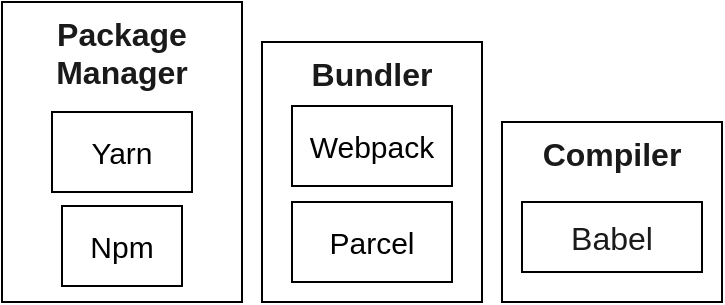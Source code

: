 <mxfile version="12.4.3" type="github" pages="1">
  <diagram id="Bd32HZm1Y8YJOhgkvfDT" name="Page-1">
    <mxGraphModel dx="1943" dy="1146" grid="1" gridSize="10" guides="1" tooltips="1" connect="1" arrows="1" fold="1" page="1" pageScale="1" pageWidth="850" pageHeight="1100" math="0" shadow="0">
      <root>
        <mxCell id="0"/>
        <mxCell id="1" parent="0"/>
        <mxCell id="oETHvTald3iQSpr4ZHWJ-4" value="&lt;span style=&quot;margin: 0px ; padding: 0px ; box-sizing: inherit ; font-weight: bolder ; color: rgb(26 , 26 , 26) ; font-family: , &amp;#34;blinkmacsystemfont&amp;#34; , &amp;#34;segoe ui&amp;#34; , &amp;#34;roboto&amp;#34; , &amp;#34;oxygen&amp;#34; , &amp;#34;ubuntu&amp;#34; , &amp;#34;cantarell&amp;#34; , &amp;#34;fira sans&amp;#34; , &amp;#34;droid sans&amp;#34; , &amp;#34;helvetica neue&amp;#34; , sans-serif ; font-size: 16px ; text-align: left&quot;&gt;Package &lt;br&gt;Manager&lt;/span&gt;" style="rounded=0;whiteSpace=wrap;html=1;verticalAlign=top;fontStyle=0" vertex="1" parent="1">
          <mxGeometry x="70" y="60" width="120" height="150" as="geometry"/>
        </mxCell>
        <mxCell id="oETHvTald3iQSpr4ZHWJ-1" value="Yarn" style="rounded=0;whiteSpace=wrap;html=1;fontStyle=0;fontSize=15;" vertex="1" parent="1">
          <mxGeometry x="95" y="115" width="70" height="40" as="geometry"/>
        </mxCell>
        <mxCell id="oETHvTald3iQSpr4ZHWJ-2" value="Npm" style="rounded=0;whiteSpace=wrap;html=1;fontStyle=0;fontSize=15;" vertex="1" parent="1">
          <mxGeometry x="100" y="162" width="60" height="40" as="geometry"/>
        </mxCell>
        <mxCell id="oETHvTald3iQSpr4ZHWJ-7" value="&lt;span style=&quot;margin: 0px ; padding: 0px ; box-sizing: inherit ; font-weight: bolder ; color: rgb(26 , 26 , 26) ; font-family: , &amp;#34;blinkmacsystemfont&amp;#34; , &amp;#34;segoe ui&amp;#34; , &amp;#34;roboto&amp;#34; , &amp;#34;oxygen&amp;#34; , &amp;#34;ubuntu&amp;#34; , &amp;#34;cantarell&amp;#34; , &amp;#34;fira sans&amp;#34; , &amp;#34;droid sans&amp;#34; , &amp;#34;helvetica neue&amp;#34; , sans-serif ; font-size: 16px ; text-align: left&quot;&gt;Bundler&lt;/span&gt;" style="rounded=0;whiteSpace=wrap;html=1;verticalAlign=top;fontStyle=0" vertex="1" parent="1">
          <mxGeometry x="200" y="80" width="110" height="130" as="geometry"/>
        </mxCell>
        <mxCell id="oETHvTald3iQSpr4ZHWJ-8" value="Webpack" style="rounded=0;whiteSpace=wrap;html=1;fontStyle=0;fontSize=15;" vertex="1" parent="1">
          <mxGeometry x="215" y="112" width="80" height="40" as="geometry"/>
        </mxCell>
        <mxCell id="oETHvTald3iQSpr4ZHWJ-9" value="Parcel" style="rounded=0;whiteSpace=wrap;html=1;fontStyle=0;fontSize=15;" vertex="1" parent="1">
          <mxGeometry x="215" y="160" width="80" height="40" as="geometry"/>
        </mxCell>
        <mxCell id="oETHvTald3iQSpr4ZHWJ-12" value="&lt;span style=&quot;margin: 0px ; padding: 0px ; box-sizing: inherit ; font-weight: bolder ; color: rgb(26 , 26 , 26) ; font-family: , &amp;#34;blinkmacsystemfont&amp;#34; , &amp;#34;segoe ui&amp;#34; , &amp;#34;roboto&amp;#34; , &amp;#34;oxygen&amp;#34; , &amp;#34;ubuntu&amp;#34; , &amp;#34;cantarell&amp;#34; , &amp;#34;fira sans&amp;#34; , &amp;#34;droid sans&amp;#34; , &amp;#34;helvetica neue&amp;#34; , sans-serif ; font-size: 16px ; text-align: left&quot;&gt;Compiler&lt;/span&gt;" style="rounded=0;whiteSpace=wrap;html=1;verticalAlign=top;fontStyle=0" vertex="1" parent="1">
          <mxGeometry x="320" y="120" width="110" height="90" as="geometry"/>
        </mxCell>
        <mxCell id="oETHvTald3iQSpr4ZHWJ-13" value="&lt;div style=&quot;text-align: left&quot;&gt;&lt;span style=&quot;font-size: 16px&quot;&gt;&lt;font color=&quot;#1a1a1a&quot;&gt;Babel&lt;/font&gt;&lt;/span&gt;&lt;/div&gt;" style="rounded=0;whiteSpace=wrap;html=1;" vertex="1" parent="1">
          <mxGeometry x="330" y="160" width="90" height="35" as="geometry"/>
        </mxCell>
      </root>
    </mxGraphModel>
  </diagram>
</mxfile>
